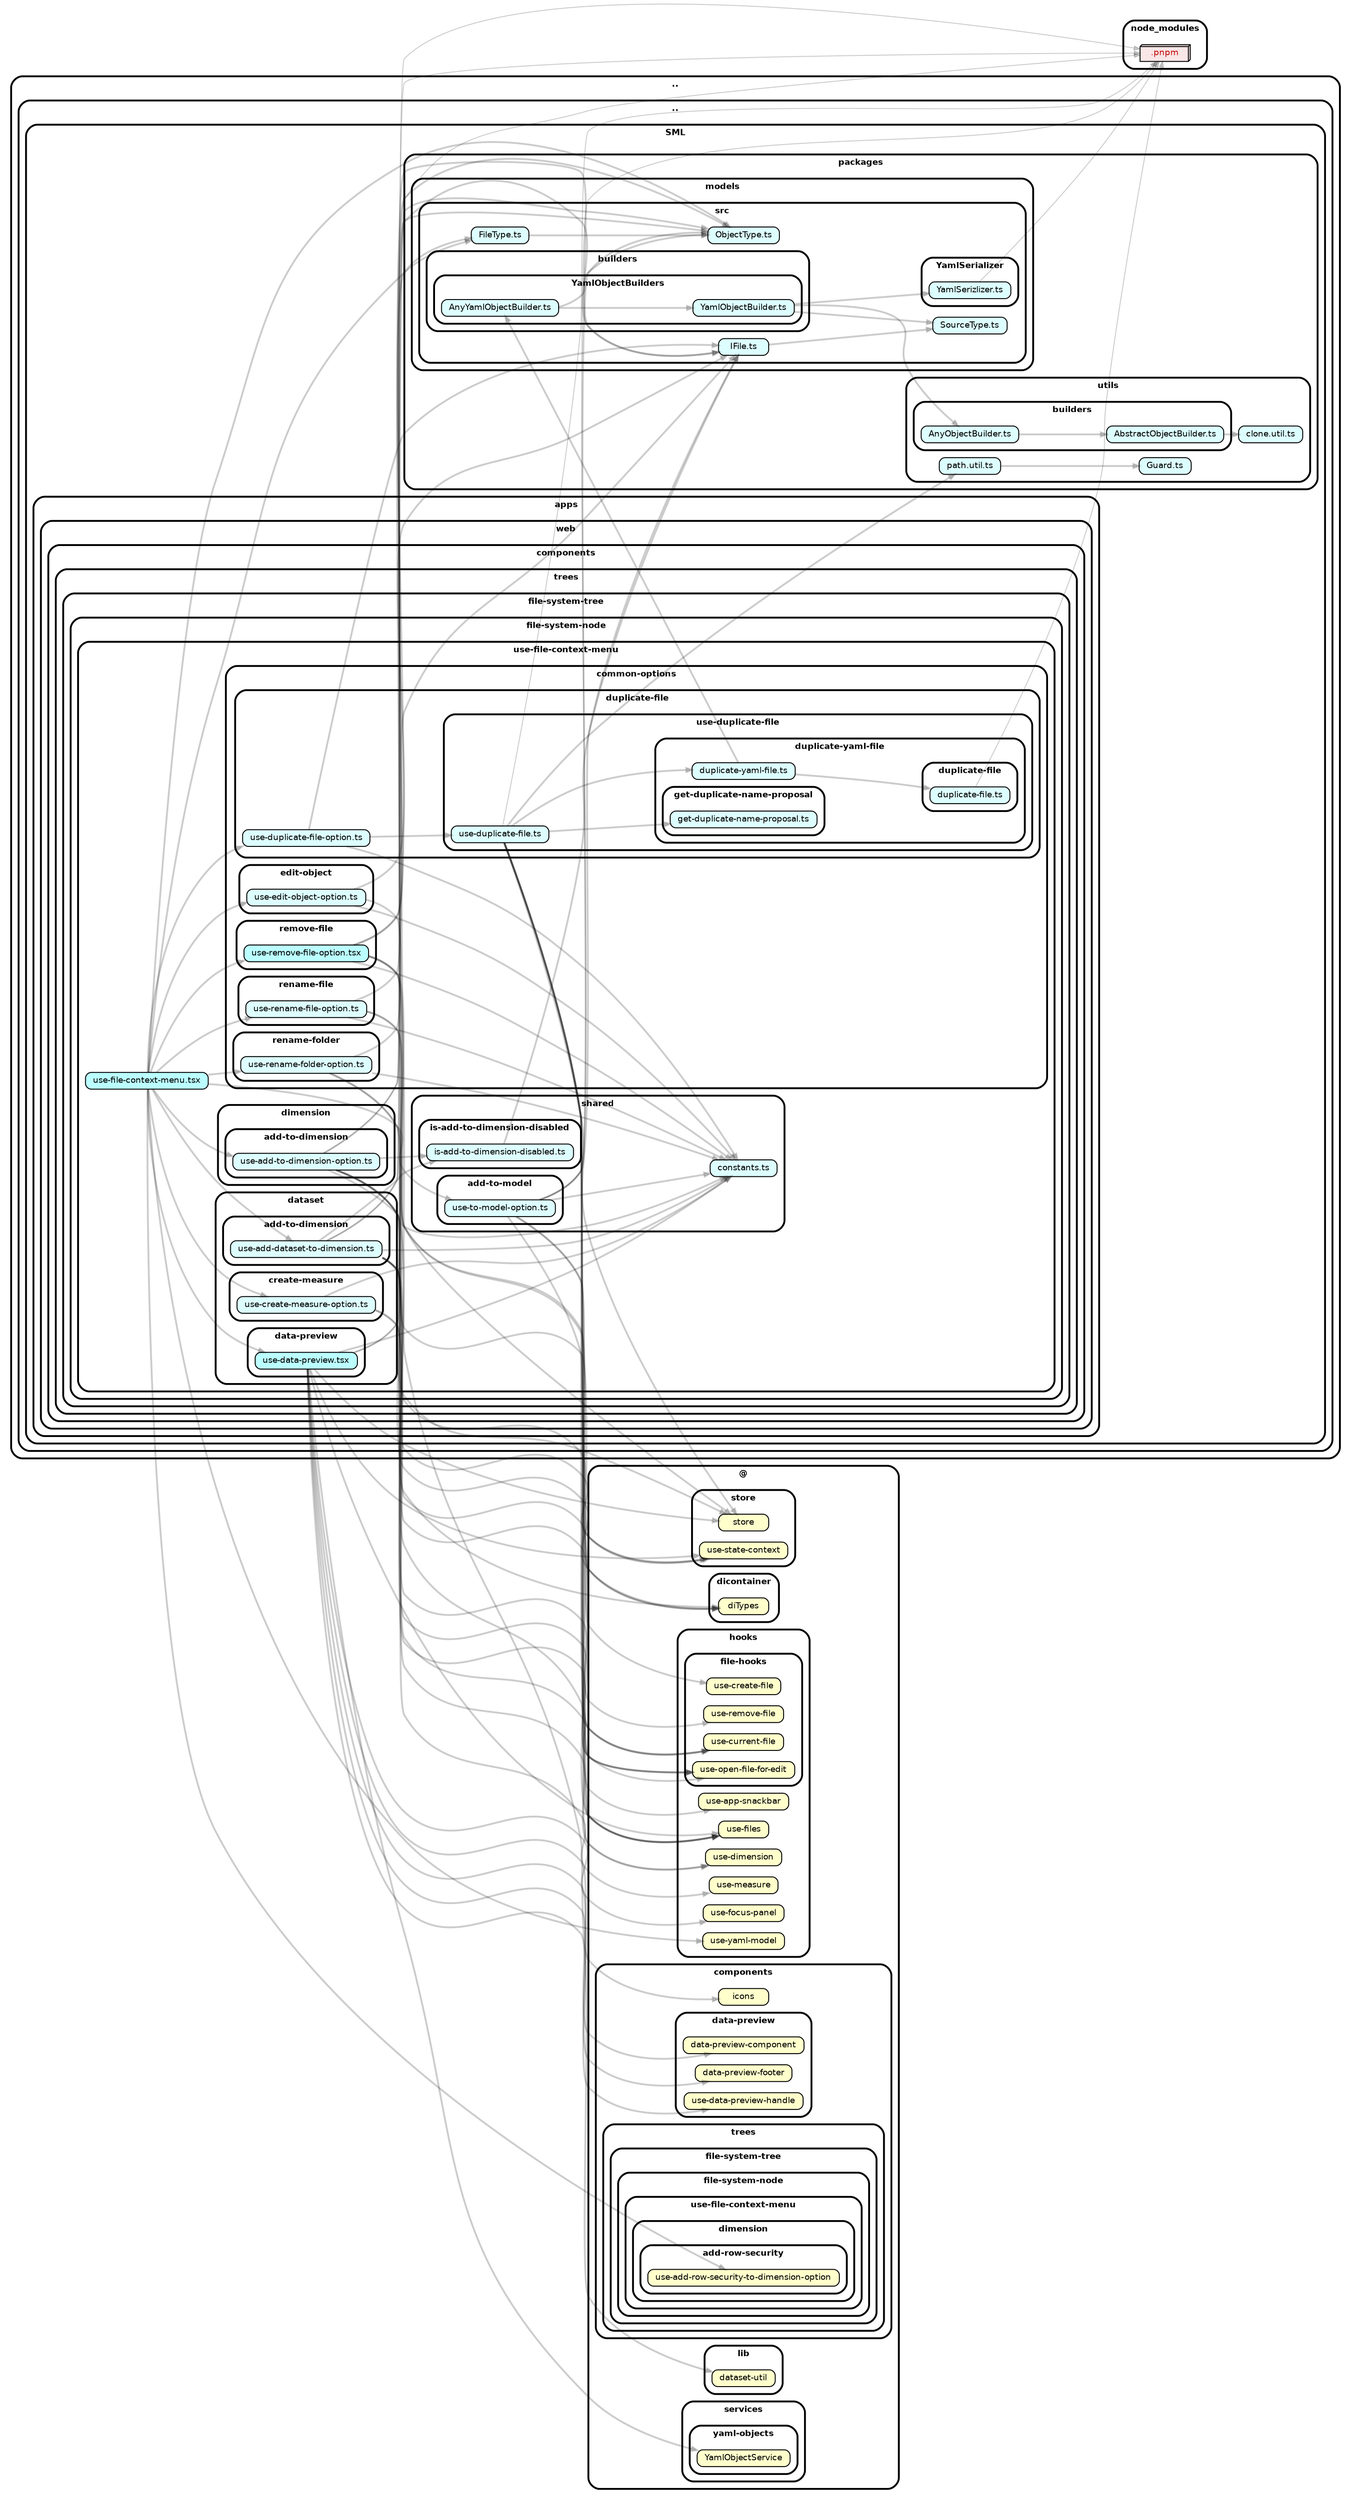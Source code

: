 strict digraph "dependency-cruiser output"{
    rankdir="LR" splines="true" overlap="false" nodesep="0.16" ranksep="0.18" fontname="Helvetica-bold" fontsize="9" style="rounded,bold,filled" fillcolor="#ffffff" compound="true"
    node [shape="box" style="rounded, filled" height="0.2" color="black" fillcolor="#ffffcc" fontcolor="black" fontname="Helvetica" fontsize="9"]
    edge [arrowhead="normal" arrowsize="0.6" penwidth="2.0" color="#00000033" fontname="Helvetica" fontsize="9"]

    subgraph "cluster_.." {label=".." subgraph "cluster_../.." {label=".." subgraph "cluster_../../SML" {label="SML" subgraph "cluster_../../SML/apps" {label="apps" subgraph "cluster_../../SML/apps/web" {label="web" subgraph "cluster_../../SML/apps/web/components" {label="components" subgraph "cluster_../../SML/apps/web/components/trees" {label="trees" subgraph "cluster_../../SML/apps/web/components/trees/file-system-tree" {label="file-system-tree" subgraph "cluster_../../SML/apps/web/components/trees/file-system-tree/file-system-node" {label="file-system-node" subgraph "cluster_../../SML/apps/web/components/trees/file-system-tree/file-system-node/use-file-context-menu" {label="use-file-context-menu" subgraph "cluster_../../SML/apps/web/components/trees/file-system-tree/file-system-node/use-file-context-menu/common-options" {label="common-options" subgraph "cluster_../../SML/apps/web/components/trees/file-system-tree/file-system-node/use-file-context-menu/common-options/duplicate-file" {label="duplicate-file" "../../SML/apps/web/components/trees/file-system-tree/file-system-node/use-file-context-menu/common-options/duplicate-file/use-duplicate-file-option.ts" [label=<use-duplicate-file-option.ts> tooltip="use-duplicate-file-option.ts" URL="../../SML/apps/web/components/trees/file-system-tree/file-system-node/use-file-context-menu/common-options/duplicate-file/use-duplicate-file-option.ts" fillcolor="#ddfeff"] } } } } } } } } } } } }
    "../../SML/apps/web/components/trees/file-system-tree/file-system-node/use-file-context-menu/common-options/duplicate-file/use-duplicate-file-option.ts" -> "../../SML/apps/web/components/trees/file-system-tree/file-system-node/use-file-context-menu/shared/constants.ts"
    "../../SML/apps/web/components/trees/file-system-tree/file-system-node/use-file-context-menu/common-options/duplicate-file/use-duplicate-file-option.ts" -> "../../SML/apps/web/components/trees/file-system-tree/file-system-node/use-file-context-menu/common-options/duplicate-file/use-duplicate-file/use-duplicate-file.ts"
    "../../SML/apps/web/components/trees/file-system-tree/file-system-node/use-file-context-menu/common-options/duplicate-file/use-duplicate-file-option.ts" -> "../../SML/packages/models/src/IFile.ts"
    subgraph "cluster_.." {label=".." subgraph "cluster_../.." {label=".." subgraph "cluster_../../SML" {label="SML" subgraph "cluster_../../SML/apps" {label="apps" subgraph "cluster_../../SML/apps/web" {label="web" subgraph "cluster_../../SML/apps/web/components" {label="components" subgraph "cluster_../../SML/apps/web/components/trees" {label="trees" subgraph "cluster_../../SML/apps/web/components/trees/file-system-tree" {label="file-system-tree" subgraph "cluster_../../SML/apps/web/components/trees/file-system-tree/file-system-node" {label="file-system-node" subgraph "cluster_../../SML/apps/web/components/trees/file-system-tree/file-system-node/use-file-context-menu" {label="use-file-context-menu" subgraph "cluster_../../SML/apps/web/components/trees/file-system-tree/file-system-node/use-file-context-menu/common-options" {label="common-options" subgraph "cluster_../../SML/apps/web/components/trees/file-system-tree/file-system-node/use-file-context-menu/common-options/duplicate-file" {label="duplicate-file" subgraph "cluster_../../SML/apps/web/components/trees/file-system-tree/file-system-node/use-file-context-menu/common-options/duplicate-file/use-duplicate-file" {label="use-duplicate-file" subgraph "cluster_../../SML/apps/web/components/trees/file-system-tree/file-system-node/use-file-context-menu/common-options/duplicate-file/use-duplicate-file/duplicate-yaml-file" {label="duplicate-yaml-file" subgraph "cluster_../../SML/apps/web/components/trees/file-system-tree/file-system-node/use-file-context-menu/common-options/duplicate-file/use-duplicate-file/duplicate-yaml-file/duplicate-file" {label="duplicate-file" "../../SML/apps/web/components/trees/file-system-tree/file-system-node/use-file-context-menu/common-options/duplicate-file/use-duplicate-file/duplicate-yaml-file/duplicate-file/duplicate-file.ts" [label=<duplicate-file.ts> tooltip="duplicate-file.ts" URL="../../SML/apps/web/components/trees/file-system-tree/file-system-node/use-file-context-menu/common-options/duplicate-file/use-duplicate-file/duplicate-yaml-file/duplicate-file/duplicate-file.ts" fillcolor="#ddfeff"] } } } } } } } } } } } } } } }
    "../../SML/apps/web/components/trees/file-system-tree/file-system-node/use-file-context-menu/common-options/duplicate-file/use-duplicate-file/duplicate-yaml-file/duplicate-file/duplicate-file.ts" -> "node_modules/.pnpm" [penwidth="1.0"]
    subgraph "cluster_.." {label=".." subgraph "cluster_../.." {label=".." subgraph "cluster_../../SML" {label="SML" subgraph "cluster_../../SML/apps" {label="apps" subgraph "cluster_../../SML/apps/web" {label="web" subgraph "cluster_../../SML/apps/web/components" {label="components" subgraph "cluster_../../SML/apps/web/components/trees" {label="trees" subgraph "cluster_../../SML/apps/web/components/trees/file-system-tree" {label="file-system-tree" subgraph "cluster_../../SML/apps/web/components/trees/file-system-tree/file-system-node" {label="file-system-node" subgraph "cluster_../../SML/apps/web/components/trees/file-system-tree/file-system-node/use-file-context-menu" {label="use-file-context-menu" subgraph "cluster_../../SML/apps/web/components/trees/file-system-tree/file-system-node/use-file-context-menu/common-options" {label="common-options" subgraph "cluster_../../SML/apps/web/components/trees/file-system-tree/file-system-node/use-file-context-menu/common-options/duplicate-file" {label="duplicate-file" subgraph "cluster_../../SML/apps/web/components/trees/file-system-tree/file-system-node/use-file-context-menu/common-options/duplicate-file/use-duplicate-file" {label="use-duplicate-file" subgraph "cluster_../../SML/apps/web/components/trees/file-system-tree/file-system-node/use-file-context-menu/common-options/duplicate-file/use-duplicate-file/duplicate-yaml-file" {label="duplicate-yaml-file" "../../SML/apps/web/components/trees/file-system-tree/file-system-node/use-file-context-menu/common-options/duplicate-file/use-duplicate-file/duplicate-yaml-file/duplicate-yaml-file.ts" [label=<duplicate-yaml-file.ts> tooltip="duplicate-yaml-file.ts" URL="../../SML/apps/web/components/trees/file-system-tree/file-system-node/use-file-context-menu/common-options/duplicate-file/use-duplicate-file/duplicate-yaml-file/duplicate-yaml-file.ts" fillcolor="#ddfeff"] } } } } } } } } } } } } } }
    "../../SML/apps/web/components/trees/file-system-tree/file-system-node/use-file-context-menu/common-options/duplicate-file/use-duplicate-file/duplicate-yaml-file/duplicate-yaml-file.ts" -> "../../SML/apps/web/components/trees/file-system-tree/file-system-node/use-file-context-menu/common-options/duplicate-file/use-duplicate-file/duplicate-yaml-file/duplicate-file/duplicate-file.ts"
    "../../SML/apps/web/components/trees/file-system-tree/file-system-node/use-file-context-menu/common-options/duplicate-file/use-duplicate-file/duplicate-yaml-file/duplicate-yaml-file.ts" -> "../../SML/packages/models/src/builders/YamlObjectBuilders/AnyYamlObjectBuilder.ts"
    subgraph "cluster_.." {label=".." subgraph "cluster_../.." {label=".." subgraph "cluster_../../SML" {label="SML" subgraph "cluster_../../SML/apps" {label="apps" subgraph "cluster_../../SML/apps/web" {label="web" subgraph "cluster_../../SML/apps/web/components" {label="components" subgraph "cluster_../../SML/apps/web/components/trees" {label="trees" subgraph "cluster_../../SML/apps/web/components/trees/file-system-tree" {label="file-system-tree" subgraph "cluster_../../SML/apps/web/components/trees/file-system-tree/file-system-node" {label="file-system-node" subgraph "cluster_../../SML/apps/web/components/trees/file-system-tree/file-system-node/use-file-context-menu" {label="use-file-context-menu" subgraph "cluster_../../SML/apps/web/components/trees/file-system-tree/file-system-node/use-file-context-menu/common-options" {label="common-options" subgraph "cluster_../../SML/apps/web/components/trees/file-system-tree/file-system-node/use-file-context-menu/common-options/duplicate-file" {label="duplicate-file" subgraph "cluster_../../SML/apps/web/components/trees/file-system-tree/file-system-node/use-file-context-menu/common-options/duplicate-file/use-duplicate-file" {label="use-duplicate-file" subgraph "cluster_../../SML/apps/web/components/trees/file-system-tree/file-system-node/use-file-context-menu/common-options/duplicate-file/use-duplicate-file/duplicate-yaml-file" {label="duplicate-yaml-file" subgraph "cluster_../../SML/apps/web/components/trees/file-system-tree/file-system-node/use-file-context-menu/common-options/duplicate-file/use-duplicate-file/duplicate-yaml-file/get-duplicate-name-proposal" {label="get-duplicate-name-proposal" "../../SML/apps/web/components/trees/file-system-tree/file-system-node/use-file-context-menu/common-options/duplicate-file/use-duplicate-file/duplicate-yaml-file/get-duplicate-name-proposal/get-duplicate-name-proposal.ts" [label=<get-duplicate-name-proposal.ts> tooltip="get-duplicate-name-proposal.ts" URL="../../SML/apps/web/components/trees/file-system-tree/file-system-node/use-file-context-menu/common-options/duplicate-file/use-duplicate-file/duplicate-yaml-file/get-duplicate-name-proposal/get-duplicate-name-proposal.ts" fillcolor="#ddfeff"] } } } } } } } } } } } } } } }
    subgraph "cluster_.." {label=".." subgraph "cluster_../.." {label=".." subgraph "cluster_../../SML" {label="SML" subgraph "cluster_../../SML/apps" {label="apps" subgraph "cluster_../../SML/apps/web" {label="web" subgraph "cluster_../../SML/apps/web/components" {label="components" subgraph "cluster_../../SML/apps/web/components/trees" {label="trees" subgraph "cluster_../../SML/apps/web/components/trees/file-system-tree" {label="file-system-tree" subgraph "cluster_../../SML/apps/web/components/trees/file-system-tree/file-system-node" {label="file-system-node" subgraph "cluster_../../SML/apps/web/components/trees/file-system-tree/file-system-node/use-file-context-menu" {label="use-file-context-menu" subgraph "cluster_../../SML/apps/web/components/trees/file-system-tree/file-system-node/use-file-context-menu/common-options" {label="common-options" subgraph "cluster_../../SML/apps/web/components/trees/file-system-tree/file-system-node/use-file-context-menu/common-options/duplicate-file" {label="duplicate-file" subgraph "cluster_../../SML/apps/web/components/trees/file-system-tree/file-system-node/use-file-context-menu/common-options/duplicate-file/use-duplicate-file" {label="use-duplicate-file" "../../SML/apps/web/components/trees/file-system-tree/file-system-node/use-file-context-menu/common-options/duplicate-file/use-duplicate-file/use-duplicate-file.ts" [label=<use-duplicate-file.ts> tooltip="use-duplicate-file.ts" URL="../../SML/apps/web/components/trees/file-system-tree/file-system-node/use-file-context-menu/common-options/duplicate-file/use-duplicate-file/use-duplicate-file.ts" fillcolor="#ddfeff"] } } } } } } } } } } } } }
    "../../SML/apps/web/components/trees/file-system-tree/file-system-node/use-file-context-menu/common-options/duplicate-file/use-duplicate-file/use-duplicate-file.ts" -> "../../SML/apps/web/components/trees/file-system-tree/file-system-node/use-file-context-menu/common-options/duplicate-file/use-duplicate-file/duplicate-yaml-file/duplicate-yaml-file.ts"
    "../../SML/apps/web/components/trees/file-system-tree/file-system-node/use-file-context-menu/common-options/duplicate-file/use-duplicate-file/use-duplicate-file.ts" -> "../../SML/apps/web/components/trees/file-system-tree/file-system-node/use-file-context-menu/common-options/duplicate-file/use-duplicate-file/duplicate-yaml-file/get-duplicate-name-proposal/get-duplicate-name-proposal.ts"
    "../../SML/apps/web/components/trees/file-system-tree/file-system-node/use-file-context-menu/common-options/duplicate-file/use-duplicate-file/use-duplicate-file.ts" -> "@/dicontainer/diTypes"
    "../../SML/apps/web/components/trees/file-system-tree/file-system-node/use-file-context-menu/common-options/duplicate-file/use-duplicate-file/use-duplicate-file.ts" -> "@/hooks/file-hooks/use-create-file"
    "../../SML/apps/web/components/trees/file-system-tree/file-system-node/use-file-context-menu/common-options/duplicate-file/use-duplicate-file/use-duplicate-file.ts" -> "@/hooks/file-hooks/use-open-file-for-edit"
    "../../SML/apps/web/components/trees/file-system-tree/file-system-node/use-file-context-menu/common-options/duplicate-file/use-duplicate-file/use-duplicate-file.ts" -> "@/hooks/use-files"
    "../../SML/apps/web/components/trees/file-system-tree/file-system-node/use-file-context-menu/common-options/duplicate-file/use-duplicate-file/use-duplicate-file.ts" -> "@/store/store"
    "../../SML/apps/web/components/trees/file-system-tree/file-system-node/use-file-context-menu/common-options/duplicate-file/use-duplicate-file/use-duplicate-file.ts" -> "@/store/use-state-context"
    "../../SML/apps/web/components/trees/file-system-tree/file-system-node/use-file-context-menu/common-options/duplicate-file/use-duplicate-file/use-duplicate-file.ts" -> "node_modules/.pnpm" [penwidth="1.0"]
    "../../SML/apps/web/components/trees/file-system-tree/file-system-node/use-file-context-menu/common-options/duplicate-file/use-duplicate-file/use-duplicate-file.ts" -> "../../SML/packages/utils/path.util.ts"
    subgraph "cluster_.." {label=".." subgraph "cluster_../.." {label=".." subgraph "cluster_../../SML" {label="SML" subgraph "cluster_../../SML/apps" {label="apps" subgraph "cluster_../../SML/apps/web" {label="web" subgraph "cluster_../../SML/apps/web/components" {label="components" subgraph "cluster_../../SML/apps/web/components/trees" {label="trees" subgraph "cluster_../../SML/apps/web/components/trees/file-system-tree" {label="file-system-tree" subgraph "cluster_../../SML/apps/web/components/trees/file-system-tree/file-system-node" {label="file-system-node" subgraph "cluster_../../SML/apps/web/components/trees/file-system-tree/file-system-node/use-file-context-menu" {label="use-file-context-menu" subgraph "cluster_../../SML/apps/web/components/trees/file-system-tree/file-system-node/use-file-context-menu/common-options" {label="common-options" subgraph "cluster_../../SML/apps/web/components/trees/file-system-tree/file-system-node/use-file-context-menu/common-options/edit-object" {label="edit-object" "../../SML/apps/web/components/trees/file-system-tree/file-system-node/use-file-context-menu/common-options/edit-object/use-edit-object-option.ts" [label=<use-edit-object-option.ts> tooltip="use-edit-object-option.ts" URL="../../SML/apps/web/components/trees/file-system-tree/file-system-node/use-file-context-menu/common-options/edit-object/use-edit-object-option.ts" fillcolor="#ddfeff"] } } } } } } } } } } } }
    "../../SML/apps/web/components/trees/file-system-tree/file-system-node/use-file-context-menu/common-options/edit-object/use-edit-object-option.ts" -> "../../SML/apps/web/components/trees/file-system-tree/file-system-node/use-file-context-menu/shared/constants.ts"
    "../../SML/apps/web/components/trees/file-system-tree/file-system-node/use-file-context-menu/common-options/edit-object/use-edit-object-option.ts" -> "../../SML/packages/models/src/IFile.ts"
    "../../SML/apps/web/components/trees/file-system-tree/file-system-node/use-file-context-menu/common-options/edit-object/use-edit-object-option.ts" -> "@/hooks/file-hooks/use-open-file-for-edit"
    subgraph "cluster_.." {label=".." subgraph "cluster_../.." {label=".." subgraph "cluster_../../SML" {label="SML" subgraph "cluster_../../SML/apps" {label="apps" subgraph "cluster_../../SML/apps/web" {label="web" subgraph "cluster_../../SML/apps/web/components" {label="components" subgraph "cluster_../../SML/apps/web/components/trees" {label="trees" subgraph "cluster_../../SML/apps/web/components/trees/file-system-tree" {label="file-system-tree" subgraph "cluster_../../SML/apps/web/components/trees/file-system-tree/file-system-node" {label="file-system-node" subgraph "cluster_../../SML/apps/web/components/trees/file-system-tree/file-system-node/use-file-context-menu" {label="use-file-context-menu" subgraph "cluster_../../SML/apps/web/components/trees/file-system-tree/file-system-node/use-file-context-menu/common-options" {label="common-options" subgraph "cluster_../../SML/apps/web/components/trees/file-system-tree/file-system-node/use-file-context-menu/common-options/remove-file" {label="remove-file" "../../SML/apps/web/components/trees/file-system-tree/file-system-node/use-file-context-menu/common-options/remove-file/use-remove-file-option.tsx" [label=<use-remove-file-option.tsx> tooltip="use-remove-file-option.tsx" URL="../../SML/apps/web/components/trees/file-system-tree/file-system-node/use-file-context-menu/common-options/remove-file/use-remove-file-option.tsx" fillcolor="#bbfeff"] } } } } } } } } } } } }
    "../../SML/apps/web/components/trees/file-system-tree/file-system-node/use-file-context-menu/common-options/remove-file/use-remove-file-option.tsx" -> "../../SML/apps/web/components/trees/file-system-tree/file-system-node/use-file-context-menu/shared/constants.ts"
    "../../SML/apps/web/components/trees/file-system-tree/file-system-node/use-file-context-menu/common-options/remove-file/use-remove-file-option.tsx" -> "../../SML/packages/models/src/IFile.ts"
    "../../SML/apps/web/components/trees/file-system-tree/file-system-node/use-file-context-menu/common-options/remove-file/use-remove-file-option.tsx" -> "@/components/icons"
    "../../SML/apps/web/components/trees/file-system-tree/file-system-node/use-file-context-menu/common-options/remove-file/use-remove-file-option.tsx" -> "@/hooks/file-hooks/use-remove-file"
    "../../SML/apps/web/components/trees/file-system-tree/file-system-node/use-file-context-menu/common-options/remove-file/use-remove-file-option.tsx" -> "@/hooks/use-app-snackbar"
    "../../SML/apps/web/components/trees/file-system-tree/file-system-node/use-file-context-menu/common-options/remove-file/use-remove-file-option.tsx" -> "../../SML/packages/models/src/FileType.ts"
    subgraph "cluster_.." {label=".." subgraph "cluster_../.." {label=".." subgraph "cluster_../../SML" {label="SML" subgraph "cluster_../../SML/apps" {label="apps" subgraph "cluster_../../SML/apps/web" {label="web" subgraph "cluster_../../SML/apps/web/components" {label="components" subgraph "cluster_../../SML/apps/web/components/trees" {label="trees" subgraph "cluster_../../SML/apps/web/components/trees/file-system-tree" {label="file-system-tree" subgraph "cluster_../../SML/apps/web/components/trees/file-system-tree/file-system-node" {label="file-system-node" subgraph "cluster_../../SML/apps/web/components/trees/file-system-tree/file-system-node/use-file-context-menu" {label="use-file-context-menu" subgraph "cluster_../../SML/apps/web/components/trees/file-system-tree/file-system-node/use-file-context-menu/common-options" {label="common-options" subgraph "cluster_../../SML/apps/web/components/trees/file-system-tree/file-system-node/use-file-context-menu/common-options/rename-file" {label="rename-file" "../../SML/apps/web/components/trees/file-system-tree/file-system-node/use-file-context-menu/common-options/rename-file/use-rename-file-option.ts" [label=<use-rename-file-option.ts> tooltip="use-rename-file-option.ts" URL="../../SML/apps/web/components/trees/file-system-tree/file-system-node/use-file-context-menu/common-options/rename-file/use-rename-file-option.ts" fillcolor="#ddfeff"] } } } } } } } } } } } }
    "../../SML/apps/web/components/trees/file-system-tree/file-system-node/use-file-context-menu/common-options/rename-file/use-rename-file-option.ts" -> "../../SML/apps/web/components/trees/file-system-tree/file-system-node/use-file-context-menu/shared/constants.ts"
    "../../SML/apps/web/components/trees/file-system-tree/file-system-node/use-file-context-menu/common-options/rename-file/use-rename-file-option.ts" -> "../../SML/packages/models/src/IFile.ts"
    "../../SML/apps/web/components/trees/file-system-tree/file-system-node/use-file-context-menu/common-options/rename-file/use-rename-file-option.ts" -> "@/store/store"
    "../../SML/apps/web/components/trees/file-system-tree/file-system-node/use-file-context-menu/common-options/rename-file/use-rename-file-option.ts" -> "@/store/use-state-context"
    subgraph "cluster_.." {label=".." subgraph "cluster_../.." {label=".." subgraph "cluster_../../SML" {label="SML" subgraph "cluster_../../SML/apps" {label="apps" subgraph "cluster_../../SML/apps/web" {label="web" subgraph "cluster_../../SML/apps/web/components" {label="components" subgraph "cluster_../../SML/apps/web/components/trees" {label="trees" subgraph "cluster_../../SML/apps/web/components/trees/file-system-tree" {label="file-system-tree" subgraph "cluster_../../SML/apps/web/components/trees/file-system-tree/file-system-node" {label="file-system-node" subgraph "cluster_../../SML/apps/web/components/trees/file-system-tree/file-system-node/use-file-context-menu" {label="use-file-context-menu" subgraph "cluster_../../SML/apps/web/components/trees/file-system-tree/file-system-node/use-file-context-menu/common-options" {label="common-options" subgraph "cluster_../../SML/apps/web/components/trees/file-system-tree/file-system-node/use-file-context-menu/common-options/rename-folder" {label="rename-folder" "../../SML/apps/web/components/trees/file-system-tree/file-system-node/use-file-context-menu/common-options/rename-folder/use-rename-folder-option.ts" [label=<use-rename-folder-option.ts> tooltip="use-rename-folder-option.ts" URL="../../SML/apps/web/components/trees/file-system-tree/file-system-node/use-file-context-menu/common-options/rename-folder/use-rename-folder-option.ts" fillcolor="#ddfeff"] } } } } } } } } } } } }
    "../../SML/apps/web/components/trees/file-system-tree/file-system-node/use-file-context-menu/common-options/rename-folder/use-rename-folder-option.ts" -> "../../SML/apps/web/components/trees/file-system-tree/file-system-node/use-file-context-menu/shared/constants.ts"
    "../../SML/apps/web/components/trees/file-system-tree/file-system-node/use-file-context-menu/common-options/rename-folder/use-rename-folder-option.ts" -> "@/store/store"
    "../../SML/apps/web/components/trees/file-system-tree/file-system-node/use-file-context-menu/common-options/rename-folder/use-rename-folder-option.ts" -> "@/store/use-state-context"
    "../../SML/apps/web/components/trees/file-system-tree/file-system-node/use-file-context-menu/common-options/rename-folder/use-rename-folder-option.ts" -> "../../SML/packages/models/src/IFile.ts"
    subgraph "cluster_.." {label=".." subgraph "cluster_../.." {label=".." subgraph "cluster_../../SML" {label="SML" subgraph "cluster_../../SML/apps" {label="apps" subgraph "cluster_../../SML/apps/web" {label="web" subgraph "cluster_../../SML/apps/web/components" {label="components" subgraph "cluster_../../SML/apps/web/components/trees" {label="trees" subgraph "cluster_../../SML/apps/web/components/trees/file-system-tree" {label="file-system-tree" subgraph "cluster_../../SML/apps/web/components/trees/file-system-tree/file-system-node" {label="file-system-node" subgraph "cluster_../../SML/apps/web/components/trees/file-system-tree/file-system-node/use-file-context-menu" {label="use-file-context-menu" subgraph "cluster_../../SML/apps/web/components/trees/file-system-tree/file-system-node/use-file-context-menu/dataset" {label="dataset" subgraph "cluster_../../SML/apps/web/components/trees/file-system-tree/file-system-node/use-file-context-menu/dataset/add-to-dimension" {label="add-to-dimension" "../../SML/apps/web/components/trees/file-system-tree/file-system-node/use-file-context-menu/dataset/add-to-dimension/use-add-dataset-to-dimension.ts" [label=<use-add-dataset-to-dimension.ts> tooltip="use-add-dataset-to-dimension.ts" URL="../../SML/apps/web/components/trees/file-system-tree/file-system-node/use-file-context-menu/dataset/add-to-dimension/use-add-dataset-to-dimension.ts" fillcolor="#ddfeff"] } } } } } } } } } } } }
    "../../SML/apps/web/components/trees/file-system-tree/file-system-node/use-file-context-menu/dataset/add-to-dimension/use-add-dataset-to-dimension.ts" -> "../../SML/apps/web/components/trees/file-system-tree/file-system-node/use-file-context-menu/shared/constants.ts"
    "../../SML/apps/web/components/trees/file-system-tree/file-system-node/use-file-context-menu/dataset/add-to-dimension/use-add-dataset-to-dimension.ts" -> "../../SML/apps/web/components/trees/file-system-tree/file-system-node/use-file-context-menu/shared/is-add-to-dimension-disabled/is-add-to-dimension-disabled.ts"
    "../../SML/apps/web/components/trees/file-system-tree/file-system-node/use-file-context-menu/dataset/add-to-dimension/use-add-dataset-to-dimension.ts" -> "@/dicontainer/diTypes"
    "../../SML/apps/web/components/trees/file-system-tree/file-system-node/use-file-context-menu/dataset/add-to-dimension/use-add-dataset-to-dimension.ts" -> "@/hooks/file-hooks/use-current-file"
    "../../SML/apps/web/components/trees/file-system-tree/file-system-node/use-file-context-menu/dataset/add-to-dimension/use-add-dataset-to-dimension.ts" -> "@/hooks/file-hooks/use-open-file-for-edit"
    "../../SML/apps/web/components/trees/file-system-tree/file-system-node/use-file-context-menu/dataset/add-to-dimension/use-add-dataset-to-dimension.ts" -> "@/hooks/use-dimension"
    "../../SML/apps/web/components/trees/file-system-tree/file-system-node/use-file-context-menu/dataset/add-to-dimension/use-add-dataset-to-dimension.ts" -> "@/hooks/use-files"
    "../../SML/apps/web/components/trees/file-system-tree/file-system-node/use-file-context-menu/dataset/add-to-dimension/use-add-dataset-to-dimension.ts" -> "node_modules/.pnpm" [penwidth="1.0"]
    "../../SML/apps/web/components/trees/file-system-tree/file-system-node/use-file-context-menu/dataset/add-to-dimension/use-add-dataset-to-dimension.ts" -> "../../SML/packages/models/src/ObjectType.ts"
    subgraph "cluster_.." {label=".." subgraph "cluster_../.." {label=".." subgraph "cluster_../../SML" {label="SML" subgraph "cluster_../../SML/apps" {label="apps" subgraph "cluster_../../SML/apps/web" {label="web" subgraph "cluster_../../SML/apps/web/components" {label="components" subgraph "cluster_../../SML/apps/web/components/trees" {label="trees" subgraph "cluster_../../SML/apps/web/components/trees/file-system-tree" {label="file-system-tree" subgraph "cluster_../../SML/apps/web/components/trees/file-system-tree/file-system-node" {label="file-system-node" subgraph "cluster_../../SML/apps/web/components/trees/file-system-tree/file-system-node/use-file-context-menu" {label="use-file-context-menu" subgraph "cluster_../../SML/apps/web/components/trees/file-system-tree/file-system-node/use-file-context-menu/dataset" {label="dataset" subgraph "cluster_../../SML/apps/web/components/trees/file-system-tree/file-system-node/use-file-context-menu/dataset/create-measure" {label="create-measure" "../../SML/apps/web/components/trees/file-system-tree/file-system-node/use-file-context-menu/dataset/create-measure/use-create-measure-option.ts" [label=<use-create-measure-option.ts> tooltip="use-create-measure-option.ts" URL="../../SML/apps/web/components/trees/file-system-tree/file-system-node/use-file-context-menu/dataset/create-measure/use-create-measure-option.ts" fillcolor="#ddfeff"] } } } } } } } } } } } }
    "../../SML/apps/web/components/trees/file-system-tree/file-system-node/use-file-context-menu/dataset/create-measure/use-create-measure-option.ts" -> "../../SML/apps/web/components/trees/file-system-tree/file-system-node/use-file-context-menu/shared/constants.ts"
    "../../SML/apps/web/components/trees/file-system-tree/file-system-node/use-file-context-menu/dataset/create-measure/use-create-measure-option.ts" -> "@/hooks/file-hooks/use-open-file-for-edit"
    "../../SML/apps/web/components/trees/file-system-tree/file-system-node/use-file-context-menu/dataset/create-measure/use-create-measure-option.ts" -> "@/hooks/use-measure"
    subgraph "cluster_.." {label=".." subgraph "cluster_../.." {label=".." subgraph "cluster_../../SML" {label="SML" subgraph "cluster_../../SML/apps" {label="apps" subgraph "cluster_../../SML/apps/web" {label="web" subgraph "cluster_../../SML/apps/web/components" {label="components" subgraph "cluster_../../SML/apps/web/components/trees" {label="trees" subgraph "cluster_../../SML/apps/web/components/trees/file-system-tree" {label="file-system-tree" subgraph "cluster_../../SML/apps/web/components/trees/file-system-tree/file-system-node" {label="file-system-node" subgraph "cluster_../../SML/apps/web/components/trees/file-system-tree/file-system-node/use-file-context-menu" {label="use-file-context-menu" subgraph "cluster_../../SML/apps/web/components/trees/file-system-tree/file-system-node/use-file-context-menu/dataset" {label="dataset" subgraph "cluster_../../SML/apps/web/components/trees/file-system-tree/file-system-node/use-file-context-menu/dataset/data-preview" {label="data-preview" "../../SML/apps/web/components/trees/file-system-tree/file-system-node/use-file-context-menu/dataset/data-preview/use-data-preview.tsx" [label=<use-data-preview.tsx> tooltip="use-data-preview.tsx" URL="../../SML/apps/web/components/trees/file-system-tree/file-system-node/use-file-context-menu/dataset/data-preview/use-data-preview.tsx" fillcolor="#bbfeff"] } } } } } } } } } } } }
    "../../SML/apps/web/components/trees/file-system-tree/file-system-node/use-file-context-menu/dataset/data-preview/use-data-preview.tsx" -> "../../SML/apps/web/components/trees/file-system-tree/file-system-node/use-file-context-menu/shared/constants.ts"
    "../../SML/apps/web/components/trees/file-system-tree/file-system-node/use-file-context-menu/dataset/data-preview/use-data-preview.tsx" -> "@/components/data-preview/data-preview-component"
    "../../SML/apps/web/components/trees/file-system-tree/file-system-node/use-file-context-menu/dataset/data-preview/use-data-preview.tsx" -> "@/components/data-preview/data-preview-footer"
    "../../SML/apps/web/components/trees/file-system-tree/file-system-node/use-file-context-menu/dataset/data-preview/use-data-preview.tsx" -> "@/components/data-preview/use-data-preview-handle"
    "../../SML/apps/web/components/trees/file-system-tree/file-system-node/use-file-context-menu/dataset/data-preview/use-data-preview.tsx" -> "@/hooks/use-files"
    "../../SML/apps/web/components/trees/file-system-tree/file-system-node/use-file-context-menu/dataset/data-preview/use-data-preview.tsx" -> "@/hooks/use-focus-panel"
    "../../SML/apps/web/components/trees/file-system-tree/file-system-node/use-file-context-menu/dataset/data-preview/use-data-preview.tsx" -> "@/lib/dataset-util"
    "../../SML/apps/web/components/trees/file-system-tree/file-system-node/use-file-context-menu/dataset/data-preview/use-data-preview.tsx" -> "@/services/yaml-objects/YamlObjectService"
    "../../SML/apps/web/components/trees/file-system-tree/file-system-node/use-file-context-menu/dataset/data-preview/use-data-preview.tsx" -> "@/store/store"
    "../../SML/apps/web/components/trees/file-system-tree/file-system-node/use-file-context-menu/dataset/data-preview/use-data-preview.tsx" -> "@/store/use-state-context"
    "../../SML/apps/web/components/trees/file-system-tree/file-system-node/use-file-context-menu/dataset/data-preview/use-data-preview.tsx" -> "../../SML/packages/models/src/ObjectType.ts"
    "../../SML/apps/web/components/trees/file-system-tree/file-system-node/use-file-context-menu/dataset/data-preview/use-data-preview.tsx" -> "node_modules/.pnpm" [penwidth="1.0"]
    subgraph "cluster_.." {label=".." subgraph "cluster_../.." {label=".." subgraph "cluster_../../SML" {label="SML" subgraph "cluster_../../SML/apps" {label="apps" subgraph "cluster_../../SML/apps/web" {label="web" subgraph "cluster_../../SML/apps/web/components" {label="components" subgraph "cluster_../../SML/apps/web/components/trees" {label="trees" subgraph "cluster_../../SML/apps/web/components/trees/file-system-tree" {label="file-system-tree" subgraph "cluster_../../SML/apps/web/components/trees/file-system-tree/file-system-node" {label="file-system-node" subgraph "cluster_../../SML/apps/web/components/trees/file-system-tree/file-system-node/use-file-context-menu" {label="use-file-context-menu" subgraph "cluster_../../SML/apps/web/components/trees/file-system-tree/file-system-node/use-file-context-menu/dimension" {label="dimension" subgraph "cluster_../../SML/apps/web/components/trees/file-system-tree/file-system-node/use-file-context-menu/dimension/add-to-dimension" {label="add-to-dimension" "../../SML/apps/web/components/trees/file-system-tree/file-system-node/use-file-context-menu/dimension/add-to-dimension/use-add-to-dimension-option.ts" [label=<use-add-to-dimension-option.ts> tooltip="use-add-to-dimension-option.ts" URL="../../SML/apps/web/components/trees/file-system-tree/file-system-node/use-file-context-menu/dimension/add-to-dimension/use-add-to-dimension-option.ts" fillcolor="#ddfeff"] } } } } } } } } } } } }
    "../../SML/apps/web/components/trees/file-system-tree/file-system-node/use-file-context-menu/dimension/add-to-dimension/use-add-to-dimension-option.ts" -> "../../SML/apps/web/components/trees/file-system-tree/file-system-node/use-file-context-menu/shared/constants.ts"
    "../../SML/apps/web/components/trees/file-system-tree/file-system-node/use-file-context-menu/dimension/add-to-dimension/use-add-to-dimension-option.ts" -> "../../SML/apps/web/components/trees/file-system-tree/file-system-node/use-file-context-menu/shared/is-add-to-dimension-disabled/is-add-to-dimension-disabled.ts"
    "../../SML/apps/web/components/trees/file-system-tree/file-system-node/use-file-context-menu/dimension/add-to-dimension/use-add-to-dimension-option.ts" -> "../../SML/packages/models/src/ObjectType.ts"
    "../../SML/apps/web/components/trees/file-system-tree/file-system-node/use-file-context-menu/dimension/add-to-dimension/use-add-to-dimension-option.ts" -> "@/dicontainer/diTypes"
    "../../SML/apps/web/components/trees/file-system-tree/file-system-node/use-file-context-menu/dimension/add-to-dimension/use-add-to-dimension-option.ts" -> "@/hooks/file-hooks/use-current-file"
    "../../SML/apps/web/components/trees/file-system-tree/file-system-node/use-file-context-menu/dimension/add-to-dimension/use-add-to-dimension-option.ts" -> "@/hooks/use-dimension"
    "../../SML/apps/web/components/trees/file-system-tree/file-system-node/use-file-context-menu/dimension/add-to-dimension/use-add-to-dimension-option.ts" -> "@/hooks/use-files"
    "../../SML/apps/web/components/trees/file-system-tree/file-system-node/use-file-context-menu/dimension/add-to-dimension/use-add-to-dimension-option.ts" -> "node_modules/.pnpm" [penwidth="1.0"]
    subgraph "cluster_.." {label=".." subgraph "cluster_../.." {label=".." subgraph "cluster_../../SML" {label="SML" subgraph "cluster_../../SML/apps" {label="apps" subgraph "cluster_../../SML/apps/web" {label="web" subgraph "cluster_../../SML/apps/web/components" {label="components" subgraph "cluster_../../SML/apps/web/components/trees" {label="trees" subgraph "cluster_../../SML/apps/web/components/trees/file-system-tree" {label="file-system-tree" subgraph "cluster_../../SML/apps/web/components/trees/file-system-tree/file-system-node" {label="file-system-node" subgraph "cluster_../../SML/apps/web/components/trees/file-system-tree/file-system-node/use-file-context-menu" {label="use-file-context-menu" subgraph "cluster_../../SML/apps/web/components/trees/file-system-tree/file-system-node/use-file-context-menu/shared" {label="shared" subgraph "cluster_../../SML/apps/web/components/trees/file-system-tree/file-system-node/use-file-context-menu/shared/add-to-model" {label="add-to-model" "../../SML/apps/web/components/trees/file-system-tree/file-system-node/use-file-context-menu/shared/add-to-model/use-to-model-option.ts" [label=<use-to-model-option.ts> tooltip="use-to-model-option.ts" URL="../../SML/apps/web/components/trees/file-system-tree/file-system-node/use-file-context-menu/shared/add-to-model/use-to-model-option.ts" fillcolor="#ddfeff"] } } } } } } } } } } } }
    "../../SML/apps/web/components/trees/file-system-tree/file-system-node/use-file-context-menu/shared/add-to-model/use-to-model-option.ts" -> "../../SML/apps/web/components/trees/file-system-tree/file-system-node/use-file-context-menu/shared/constants.ts"
    "../../SML/apps/web/components/trees/file-system-tree/file-system-node/use-file-context-menu/shared/add-to-model/use-to-model-option.ts" -> "../../SML/packages/models/src/ObjectType.ts"
    "../../SML/apps/web/components/trees/file-system-tree/file-system-node/use-file-context-menu/shared/add-to-model/use-to-model-option.ts" -> "@/dicontainer/diTypes"
    "../../SML/apps/web/components/trees/file-system-tree/file-system-node/use-file-context-menu/shared/add-to-model/use-to-model-option.ts" -> "@/hooks/file-hooks/use-current-file"
    "../../SML/apps/web/components/trees/file-system-tree/file-system-node/use-file-context-menu/shared/add-to-model/use-to-model-option.ts" -> "@/hooks/use-files"
    "../../SML/apps/web/components/trees/file-system-tree/file-system-node/use-file-context-menu/shared/add-to-model/use-to-model-option.ts" -> "node_modules/.pnpm" [penwidth="1.0"]
    "../../SML/apps/web/components/trees/file-system-tree/file-system-node/use-file-context-menu/shared/add-to-model/use-to-model-option.ts" -> "../../SML/packages/models/src/IFile.ts"
    subgraph "cluster_.." {label=".." subgraph "cluster_../.." {label=".." subgraph "cluster_../../SML" {label="SML" subgraph "cluster_../../SML/apps" {label="apps" subgraph "cluster_../../SML/apps/web" {label="web" subgraph "cluster_../../SML/apps/web/components" {label="components" subgraph "cluster_../../SML/apps/web/components/trees" {label="trees" subgraph "cluster_../../SML/apps/web/components/trees/file-system-tree" {label="file-system-tree" subgraph "cluster_../../SML/apps/web/components/trees/file-system-tree/file-system-node" {label="file-system-node" subgraph "cluster_../../SML/apps/web/components/trees/file-system-tree/file-system-node/use-file-context-menu" {label="use-file-context-menu" subgraph "cluster_../../SML/apps/web/components/trees/file-system-tree/file-system-node/use-file-context-menu/shared" {label="shared" "../../SML/apps/web/components/trees/file-system-tree/file-system-node/use-file-context-menu/shared/constants.ts" [label=<constants.ts> tooltip="constants.ts" URL="../../SML/apps/web/components/trees/file-system-tree/file-system-node/use-file-context-menu/shared/constants.ts" fillcolor="#ddfeff"] } } } } } } } } } } }
    subgraph "cluster_.." {label=".." subgraph "cluster_../.." {label=".." subgraph "cluster_../../SML" {label="SML" subgraph "cluster_../../SML/apps" {label="apps" subgraph "cluster_../../SML/apps/web" {label="web" subgraph "cluster_../../SML/apps/web/components" {label="components" subgraph "cluster_../../SML/apps/web/components/trees" {label="trees" subgraph "cluster_../../SML/apps/web/components/trees/file-system-tree" {label="file-system-tree" subgraph "cluster_../../SML/apps/web/components/trees/file-system-tree/file-system-node" {label="file-system-node" subgraph "cluster_../../SML/apps/web/components/trees/file-system-tree/file-system-node/use-file-context-menu" {label="use-file-context-menu" subgraph "cluster_../../SML/apps/web/components/trees/file-system-tree/file-system-node/use-file-context-menu/shared" {label="shared" subgraph "cluster_../../SML/apps/web/components/trees/file-system-tree/file-system-node/use-file-context-menu/shared/is-add-to-dimension-disabled" {label="is-add-to-dimension-disabled" "../../SML/apps/web/components/trees/file-system-tree/file-system-node/use-file-context-menu/shared/is-add-to-dimension-disabled/is-add-to-dimension-disabled.ts" [label=<is-add-to-dimension-disabled.ts> tooltip="is-add-to-dimension-disabled.ts" URL="../../SML/apps/web/components/trees/file-system-tree/file-system-node/use-file-context-menu/shared/is-add-to-dimension-disabled/is-add-to-dimension-disabled.ts" fillcolor="#ddfeff"] } } } } } } } } } } } }
    "../../SML/apps/web/components/trees/file-system-tree/file-system-node/use-file-context-menu/shared/is-add-to-dimension-disabled/is-add-to-dimension-disabled.ts" -> "../../SML/packages/models/src/IFile.ts"
    subgraph "cluster_.." {label=".." subgraph "cluster_../.." {label=".." subgraph "cluster_../../SML" {label="SML" subgraph "cluster_../../SML/apps" {label="apps" subgraph "cluster_../../SML/apps/web" {label="web" subgraph "cluster_../../SML/apps/web/components" {label="components" subgraph "cluster_../../SML/apps/web/components/trees" {label="trees" subgraph "cluster_../../SML/apps/web/components/trees/file-system-tree" {label="file-system-tree" subgraph "cluster_../../SML/apps/web/components/trees/file-system-tree/file-system-node" {label="file-system-node" subgraph "cluster_../../SML/apps/web/components/trees/file-system-tree/file-system-node/use-file-context-menu" {label="use-file-context-menu" "../../SML/apps/web/components/trees/file-system-tree/file-system-node/use-file-context-menu/use-file-context-menu.tsx" [label=<use-file-context-menu.tsx> tooltip="use-file-context-menu.tsx" URL="../../SML/apps/web/components/trees/file-system-tree/file-system-node/use-file-context-menu/use-file-context-menu.tsx" fillcolor="#bbfeff"] } } } } } } } } } }
    "../../SML/apps/web/components/trees/file-system-tree/file-system-node/use-file-context-menu/use-file-context-menu.tsx" -> "../../SML/apps/web/components/trees/file-system-tree/file-system-node/use-file-context-menu/common-options/duplicate-file/use-duplicate-file-option.ts"
    "../../SML/apps/web/components/trees/file-system-tree/file-system-node/use-file-context-menu/use-file-context-menu.tsx" -> "../../SML/apps/web/components/trees/file-system-tree/file-system-node/use-file-context-menu/common-options/edit-object/use-edit-object-option.ts"
    "../../SML/apps/web/components/trees/file-system-tree/file-system-node/use-file-context-menu/use-file-context-menu.tsx" -> "../../SML/apps/web/components/trees/file-system-tree/file-system-node/use-file-context-menu/common-options/remove-file/use-remove-file-option.tsx"
    "../../SML/apps/web/components/trees/file-system-tree/file-system-node/use-file-context-menu/use-file-context-menu.tsx" -> "../../SML/apps/web/components/trees/file-system-tree/file-system-node/use-file-context-menu/common-options/rename-file/use-rename-file-option.ts"
    "../../SML/apps/web/components/trees/file-system-tree/file-system-node/use-file-context-menu/use-file-context-menu.tsx" -> "../../SML/apps/web/components/trees/file-system-tree/file-system-node/use-file-context-menu/common-options/rename-folder/use-rename-folder-option.ts"
    "../../SML/apps/web/components/trees/file-system-tree/file-system-node/use-file-context-menu/use-file-context-menu.tsx" -> "../../SML/apps/web/components/trees/file-system-tree/file-system-node/use-file-context-menu/dataset/add-to-dimension/use-add-dataset-to-dimension.ts"
    "../../SML/apps/web/components/trees/file-system-tree/file-system-node/use-file-context-menu/use-file-context-menu.tsx" -> "../../SML/apps/web/components/trees/file-system-tree/file-system-node/use-file-context-menu/dataset/create-measure/use-create-measure-option.ts"
    "../../SML/apps/web/components/trees/file-system-tree/file-system-node/use-file-context-menu/use-file-context-menu.tsx" -> "../../SML/apps/web/components/trees/file-system-tree/file-system-node/use-file-context-menu/dataset/data-preview/use-data-preview.tsx"
    "../../SML/apps/web/components/trees/file-system-tree/file-system-node/use-file-context-menu/use-file-context-menu.tsx" -> "../../SML/apps/web/components/trees/file-system-tree/file-system-node/use-file-context-menu/dimension/add-to-dimension/use-add-to-dimension-option.ts"
    "../../SML/apps/web/components/trees/file-system-tree/file-system-node/use-file-context-menu/use-file-context-menu.tsx" -> "../../SML/apps/web/components/trees/file-system-tree/file-system-node/use-file-context-menu/shared/add-to-model/use-to-model-option.ts"
    "../../SML/apps/web/components/trees/file-system-tree/file-system-node/use-file-context-menu/use-file-context-menu.tsx" -> "../../SML/packages/models/src/FileType.ts"
    "../../SML/apps/web/components/trees/file-system-tree/file-system-node/use-file-context-menu/use-file-context-menu.tsx" -> "@/components/trees/file-system-tree/file-system-node/use-file-context-menu/dimension/add-row-security/use-add-row-security-to-dimension-option"
    "../../SML/apps/web/components/trees/file-system-tree/file-system-node/use-file-context-menu/use-file-context-menu.tsx" -> "@/hooks/use-yaml-model"
    "../../SML/apps/web/components/trees/file-system-tree/file-system-node/use-file-context-menu/use-file-context-menu.tsx" -> "../../SML/packages/models/src/ObjectType.ts"
    subgraph "cluster_.." {label=".." subgraph "cluster_../.." {label=".." subgraph "cluster_../../SML" {label="SML" subgraph "cluster_../../SML/packages" {label="packages" subgraph "cluster_../../SML/packages/models" {label="models" subgraph "cluster_../../SML/packages/models/src" {label="src" "../../SML/packages/models/src/FileType.ts" [label=<FileType.ts> tooltip="FileType.ts" URL="../../SML/packages/models/src/FileType.ts" fillcolor="#ddfeff"] } } } } } }
    "../../SML/packages/models/src/FileType.ts" -> "../../SML/packages/models/src/ObjectType.ts"
    subgraph "cluster_.." {label=".." subgraph "cluster_../.." {label=".." subgraph "cluster_../../SML" {label="SML" subgraph "cluster_../../SML/packages" {label="packages" subgraph "cluster_../../SML/packages/models" {label="models" subgraph "cluster_../../SML/packages/models/src" {label="src" "../../SML/packages/models/src/IFile.ts" [label=<IFile.ts> tooltip="IFile.ts" URL="../../SML/packages/models/src/IFile.ts" fillcolor="#ddfeff"] } } } } } }
    "../../SML/packages/models/src/IFile.ts" -> "../../SML/packages/models/src/SourceType.ts"
    subgraph "cluster_.." {label=".." subgraph "cluster_../.." {label=".." subgraph "cluster_../../SML" {label="SML" subgraph "cluster_../../SML/packages" {label="packages" subgraph "cluster_../../SML/packages/models" {label="models" subgraph "cluster_../../SML/packages/models/src" {label="src" "../../SML/packages/models/src/ObjectType.ts" [label=<ObjectType.ts> tooltip="ObjectType.ts" URL="../../SML/packages/models/src/ObjectType.ts" fillcolor="#ddfeff"] } } } } } }
    subgraph "cluster_.." {label=".." subgraph "cluster_../.." {label=".." subgraph "cluster_../../SML" {label="SML" subgraph "cluster_../../SML/packages" {label="packages" subgraph "cluster_../../SML/packages/models" {label="models" subgraph "cluster_../../SML/packages/models/src" {label="src" "../../SML/packages/models/src/SourceType.ts" [label=<SourceType.ts> tooltip="SourceType.ts" URL="../../SML/packages/models/src/SourceType.ts" fillcolor="#ddfeff"] } } } } } }
    subgraph "cluster_.." {label=".." subgraph "cluster_../.." {label=".." subgraph "cluster_../../SML" {label="SML" subgraph "cluster_../../SML/packages" {label="packages" subgraph "cluster_../../SML/packages/models" {label="models" subgraph "cluster_../../SML/packages/models/src" {label="src" subgraph "cluster_../../SML/packages/models/src/YamlSerializer" {label="YamlSerializer" "../../SML/packages/models/src/YamlSerializer/YamlSerizlizer.ts" [label=<YamlSerizlizer.ts> tooltip="YamlSerizlizer.ts" URL="../../SML/packages/models/src/YamlSerializer/YamlSerizlizer.ts" fillcolor="#ddfeff"] } } } } } } }
    "../../SML/packages/models/src/YamlSerializer/YamlSerizlizer.ts" -> "node_modules/.pnpm" [penwidth="1.0"]
    subgraph "cluster_.." {label=".." subgraph "cluster_../.." {label=".." subgraph "cluster_../../SML" {label="SML" subgraph "cluster_../../SML/packages" {label="packages" subgraph "cluster_../../SML/packages/models" {label="models" subgraph "cluster_../../SML/packages/models/src" {label="src" subgraph "cluster_../../SML/packages/models/src/builders" {label="builders" subgraph "cluster_../../SML/packages/models/src/builders/YamlObjectBuilders" {label="YamlObjectBuilders" "../../SML/packages/models/src/builders/YamlObjectBuilders/AnyYamlObjectBuilder.ts" [label=<AnyYamlObjectBuilder.ts> tooltip="AnyYamlObjectBuilder.ts" URL="../../SML/packages/models/src/builders/YamlObjectBuilders/AnyYamlObjectBuilder.ts" fillcolor="#ddfeff"] } } } } } } } }
    "../../SML/packages/models/src/builders/YamlObjectBuilders/AnyYamlObjectBuilder.ts" -> "../../SML/packages/models/src/ObjectType.ts"
    "../../SML/packages/models/src/builders/YamlObjectBuilders/AnyYamlObjectBuilder.ts" -> "../../SML/packages/models/src/builders/YamlObjectBuilders/YamlObjectBuilder.ts"
    subgraph "cluster_.." {label=".." subgraph "cluster_../.." {label=".." subgraph "cluster_../../SML" {label="SML" subgraph "cluster_../../SML/packages" {label="packages" subgraph "cluster_../../SML/packages/models" {label="models" subgraph "cluster_../../SML/packages/models/src" {label="src" subgraph "cluster_../../SML/packages/models/src/builders" {label="builders" subgraph "cluster_../../SML/packages/models/src/builders/YamlObjectBuilders" {label="YamlObjectBuilders" "../../SML/packages/models/src/builders/YamlObjectBuilders/YamlObjectBuilder.ts" [label=<YamlObjectBuilder.ts> tooltip="YamlObjectBuilder.ts" URL="../../SML/packages/models/src/builders/YamlObjectBuilders/YamlObjectBuilder.ts" fillcolor="#ddfeff"] } } } } } } } }
    "../../SML/packages/models/src/builders/YamlObjectBuilders/YamlObjectBuilder.ts" -> "../../SML/packages/models/src/SourceType.ts"
    "../../SML/packages/models/src/builders/YamlObjectBuilders/YamlObjectBuilder.ts" -> "../../SML/packages/models/src/YamlSerializer/YamlSerizlizer.ts"
    "../../SML/packages/models/src/builders/YamlObjectBuilders/YamlObjectBuilder.ts" -> "../../SML/packages/utils/builders/AnyObjectBuilder.ts"
    subgraph "cluster_.." {label=".." subgraph "cluster_../.." {label=".." subgraph "cluster_../../SML" {label="SML" subgraph "cluster_../../SML/packages" {label="packages" subgraph "cluster_../../SML/packages/utils" {label="utils" "../../SML/packages/utils/Guard.ts" [label=<Guard.ts> tooltip="Guard.ts" URL="../../SML/packages/utils/Guard.ts" fillcolor="#ddfeff"] } } } } }
    subgraph "cluster_.." {label=".." subgraph "cluster_../.." {label=".." subgraph "cluster_../../SML" {label="SML" subgraph "cluster_../../SML/packages" {label="packages" subgraph "cluster_../../SML/packages/utils" {label="utils" subgraph "cluster_../../SML/packages/utils/builders" {label="builders" "../../SML/packages/utils/builders/AbstractObjectBuilder.ts" [label=<AbstractObjectBuilder.ts> tooltip="AbstractObjectBuilder.ts" URL="../../SML/packages/utils/builders/AbstractObjectBuilder.ts" fillcolor="#ddfeff"] } } } } } }
    "../../SML/packages/utils/builders/AbstractObjectBuilder.ts" -> "../../SML/packages/utils/clone.util.ts"
    subgraph "cluster_.." {label=".." subgraph "cluster_../.." {label=".." subgraph "cluster_../../SML" {label="SML" subgraph "cluster_../../SML/packages" {label="packages" subgraph "cluster_../../SML/packages/utils" {label="utils" subgraph "cluster_../../SML/packages/utils/builders" {label="builders" "../../SML/packages/utils/builders/AnyObjectBuilder.ts" [label=<AnyObjectBuilder.ts> tooltip="AnyObjectBuilder.ts" URL="../../SML/packages/utils/builders/AnyObjectBuilder.ts" fillcolor="#ddfeff"] } } } } } }
    "../../SML/packages/utils/builders/AnyObjectBuilder.ts" -> "../../SML/packages/utils/builders/AbstractObjectBuilder.ts"
    subgraph "cluster_.." {label=".." subgraph "cluster_../.." {label=".." subgraph "cluster_../../SML" {label="SML" subgraph "cluster_../../SML/packages" {label="packages" subgraph "cluster_../../SML/packages/utils" {label="utils" "../../SML/packages/utils/clone.util.ts" [label=<clone.util.ts> tooltip="clone.util.ts" URL="../../SML/packages/utils/clone.util.ts" fillcolor="#ddfeff"] } } } } }
    subgraph "cluster_.." {label=".." subgraph "cluster_../.." {label=".." subgraph "cluster_../../SML" {label="SML" subgraph "cluster_../../SML/packages" {label="packages" subgraph "cluster_../../SML/packages/utils" {label="utils" "../../SML/packages/utils/path.util.ts" [label=<path.util.ts> tooltip="path.util.ts" URL="../../SML/packages/utils/path.util.ts" fillcolor="#ddfeff"] } } } } }
    "../../SML/packages/utils/path.util.ts" -> "../../SML/packages/utils/Guard.ts"
    subgraph "cluster_@" {label="@" subgraph "cluster_@/components" {label="components" subgraph "cluster_@/components/data-preview" {label="data-preview" "@/components/data-preview/data-preview-component" [label=<data-preview-component> tooltip="data-preview-component" ] } } }
    subgraph "cluster_@" {label="@" subgraph "cluster_@/components" {label="components" subgraph "cluster_@/components/data-preview" {label="data-preview" "@/components/data-preview/data-preview-footer" [label=<data-preview-footer> tooltip="data-preview-footer" ] } } }
    subgraph "cluster_@" {label="@" subgraph "cluster_@/components" {label="components" subgraph "cluster_@/components/data-preview" {label="data-preview" "@/components/data-preview/use-data-preview-handle" [label=<use-data-preview-handle> tooltip="use-data-preview-handle" ] } } }
    subgraph "cluster_@" {label="@" subgraph "cluster_@/components" {label="components" "@/components/icons" [label=<icons> tooltip="icons" ] } }
    subgraph "cluster_@" {label="@" subgraph "cluster_@/components" {label="components" subgraph "cluster_@/components/trees" {label="trees" subgraph "cluster_@/components/trees/file-system-tree" {label="file-system-tree" subgraph "cluster_@/components/trees/file-system-tree/file-system-node" {label="file-system-node" subgraph "cluster_@/components/trees/file-system-tree/file-system-node/use-file-context-menu" {label="use-file-context-menu" subgraph "cluster_@/components/trees/file-system-tree/file-system-node/use-file-context-menu/dimension" {label="dimension" subgraph "cluster_@/components/trees/file-system-tree/file-system-node/use-file-context-menu/dimension/add-row-security" {label="add-row-security" "@/components/trees/file-system-tree/file-system-node/use-file-context-menu/dimension/add-row-security/use-add-row-security-to-dimension-option" [label=<use-add-row-security-to-dimension-option> tooltip="use-add-row-security-to-dimension-option" ] } } } } } } } }
    subgraph "cluster_@" {label="@" subgraph "cluster_@/dicontainer" {label="dicontainer" "@/dicontainer/diTypes" [label=<diTypes> tooltip="diTypes" ] } }
    subgraph "cluster_@" {label="@" subgraph "cluster_@/hooks" {label="hooks" subgraph "cluster_@/hooks/file-hooks" {label="file-hooks" "@/hooks/file-hooks/use-create-file" [label=<use-create-file> tooltip="use-create-file" ] } } }
    subgraph "cluster_@" {label="@" subgraph "cluster_@/hooks" {label="hooks" subgraph "cluster_@/hooks/file-hooks" {label="file-hooks" "@/hooks/file-hooks/use-current-file" [label=<use-current-file> tooltip="use-current-file" ] } } }
    subgraph "cluster_@" {label="@" subgraph "cluster_@/hooks" {label="hooks" subgraph "cluster_@/hooks/file-hooks" {label="file-hooks" "@/hooks/file-hooks/use-open-file-for-edit" [label=<use-open-file-for-edit> tooltip="use-open-file-for-edit" ] } } }
    subgraph "cluster_@" {label="@" subgraph "cluster_@/hooks" {label="hooks" subgraph "cluster_@/hooks/file-hooks" {label="file-hooks" "@/hooks/file-hooks/use-remove-file" [label=<use-remove-file> tooltip="use-remove-file" ] } } }
    subgraph "cluster_@" {label="@" subgraph "cluster_@/hooks" {label="hooks" "@/hooks/use-app-snackbar" [label=<use-app-snackbar> tooltip="use-app-snackbar" ] } }
    subgraph "cluster_@" {label="@" subgraph "cluster_@/hooks" {label="hooks" "@/hooks/use-dimension" [label=<use-dimension> tooltip="use-dimension" ] } }
    subgraph "cluster_@" {label="@" subgraph "cluster_@/hooks" {label="hooks" "@/hooks/use-files" [label=<use-files> tooltip="use-files" ] } }
    subgraph "cluster_@" {label="@" subgraph "cluster_@/hooks" {label="hooks" "@/hooks/use-focus-panel" [label=<use-focus-panel> tooltip="use-focus-panel" ] } }
    subgraph "cluster_@" {label="@" subgraph "cluster_@/hooks" {label="hooks" "@/hooks/use-measure" [label=<use-measure> tooltip="use-measure" ] } }
    subgraph "cluster_@" {label="@" subgraph "cluster_@/hooks" {label="hooks" "@/hooks/use-yaml-model" [label=<use-yaml-model> tooltip="use-yaml-model" ] } }
    subgraph "cluster_@" {label="@" subgraph "cluster_@/lib" {label="lib" "@/lib/dataset-util" [label=<dataset-util> tooltip="dataset-util" ] } }
    subgraph "cluster_@" {label="@" subgraph "cluster_@/services" {label="services" subgraph "cluster_@/services/yaml-objects" {label="yaml-objects" "@/services/yaml-objects/YamlObjectService" [label=<YamlObjectService> tooltip="YamlObjectService" ] } } }
    subgraph "cluster_@" {label="@" subgraph "cluster_@/store" {label="store" "@/store/store" [label=<store> tooltip="store" ] } }
    subgraph "cluster_@" {label="@" subgraph "cluster_@/store" {label="store" "@/store/use-state-context" [label=<use-state-context> tooltip="use-state-context" ] } }
    subgraph "cluster_node_modules" {label="node_modules" "node_modules/.pnpm" [label=<.pnpm> tooltip=".pnpm" URL="https://www.npmjs.com/package/.pnpm" shape="box3d" fillcolor="#c40b0a1a" fontcolor="#c40b0a"] }
}
